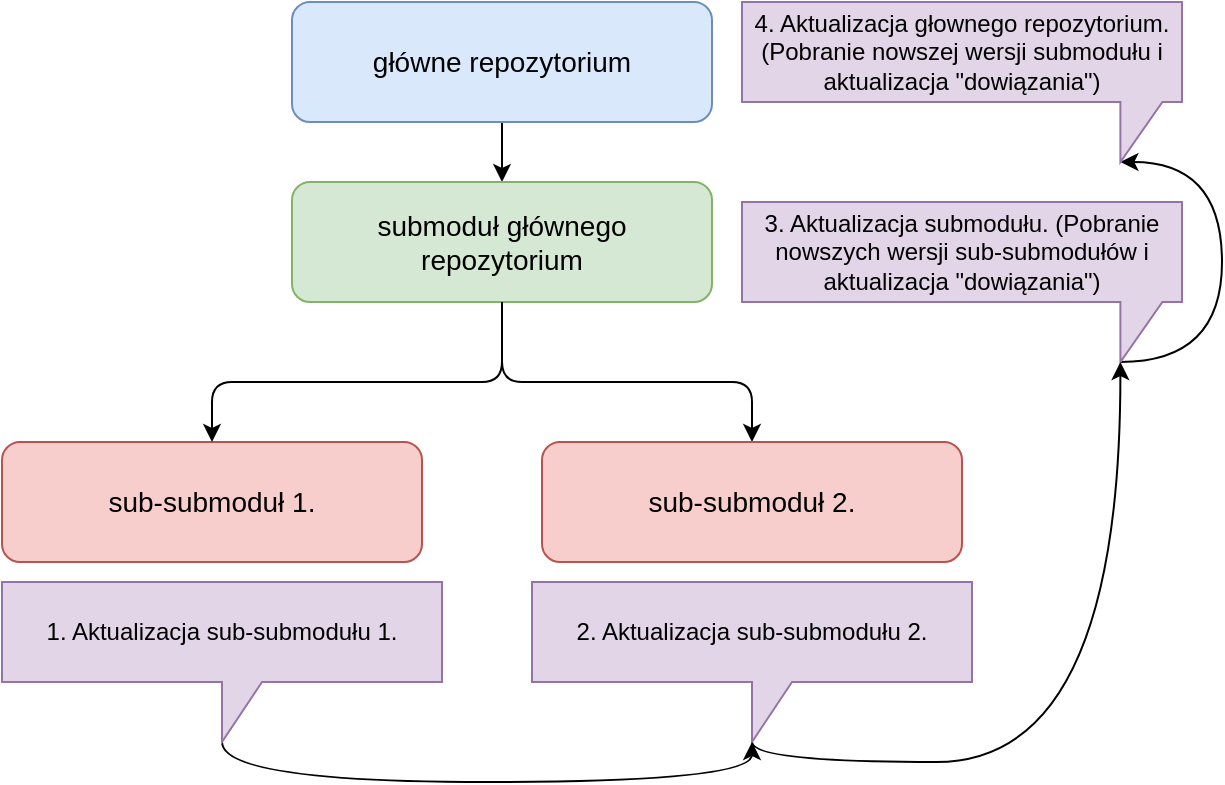 <mxfile version="14.7.4" type="embed"><diagram id="HBUWv1KUKaViyYJC_9qQ" name="Page-1"><mxGraphModel dx="1655" dy="830" grid="1" gridSize="10" guides="1" tooltips="1" connect="1" arrows="1" fold="1" page="1" pageScale="1" pageWidth="640" pageHeight="409" math="0" shadow="0"><root><mxCell id="0"/><mxCell id="1" parent="0"/><mxCell id="eUGhSfrEYsO9ofLQ2rzT-5" style="edgeStyle=none;rounded=1;orthogonalLoop=1;jettySize=auto;html=1;exitX=0.5;exitY=1;exitDx=0;exitDy=0;entryX=0.5;entryY=0;entryDx=0;entryDy=0;strokeColor=#000000;" parent="1" source="mBkMi_G-tllOC6JL7qkQ-3" target="mBkMi_G-tllOC6JL7qkQ-6" edge="1"><mxGeometry relative="1" as="geometry"/></mxCell><mxCell id="mBkMi_G-tllOC6JL7qkQ-3" value="główne repozytorium" style="rounded=1;whiteSpace=wrap;html=1;fontSize=14;fillColor=#dae8fc;strokeColor=#6c8ebf;" parent="1" vertex="1"><mxGeometry x="165" y="10" width="210" height="60" as="geometry"/></mxCell><mxCell id="eUGhSfrEYsO9ofLQ2rzT-2" style="rounded=1;orthogonalLoop=1;jettySize=auto;html=1;exitX=0.5;exitY=1;exitDx=0;exitDy=0;entryX=0.5;entryY=0;entryDx=0;entryDy=0;edgeStyle=orthogonalEdgeStyle;" parent="1" source="mBkMi_G-tllOC6JL7qkQ-6" target="eUGhSfrEYsO9ofLQ2rzT-1" edge="1"><mxGeometry relative="1" as="geometry"><Array as="points"><mxPoint x="270" y="200"/><mxPoint x="395" y="200"/></Array></mxGeometry></mxCell><mxCell id="mBkMi_G-tllOC6JL7qkQ-6" value="submoduł głównego repozytorium" style="rounded=1;whiteSpace=wrap;html=1;fontSize=14;fillColor=#d5e8d4;strokeColor=#82b366;" parent="1" vertex="1"><mxGeometry x="165" y="100" width="210" height="60" as="geometry"/></mxCell><mxCell id="mBkMi_G-tllOC6JL7qkQ-7" value="sub-submoduł 1." style="rounded=1;whiteSpace=wrap;html=1;fontSize=14;fillColor=#f8cecc;strokeColor=#b85450;" parent="1" vertex="1"><mxGeometry x="20" y="230" width="210" height="60" as="geometry"/></mxCell><mxCell id="mBkMi_G-tllOC6JL7qkQ-9" value="" style="endArrow=classic;html=1;fontSize=14;exitX=0.5;exitY=1;exitDx=0;exitDy=0;entryX=0.5;entryY=0;entryDx=0;entryDy=0;edgeStyle=orthogonalEdgeStyle;" parent="1" source="mBkMi_G-tllOC6JL7qkQ-6" target="mBkMi_G-tllOC6JL7qkQ-7" edge="1"><mxGeometry width="50" height="50" relative="1" as="geometry"><mxPoint x="410" y="360" as="sourcePoint"/><mxPoint x="460" y="310" as="targetPoint"/><Array as="points"><mxPoint x="270" y="200"/><mxPoint x="125" y="200"/></Array></mxGeometry></mxCell><mxCell id="eUGhSfrEYsO9ofLQ2rzT-1" value="sub-submoduł 2." style="rounded=1;whiteSpace=wrap;html=1;fontSize=14;fillColor=#f8cecc;strokeColor=#b85450;" parent="1" vertex="1"><mxGeometry x="290" y="230" width="210" height="60" as="geometry"/></mxCell><mxCell id="eUGhSfrEYsO9ofLQ2rzT-17" style="edgeStyle=orthogonalEdgeStyle;curved=1;rounded=1;orthogonalLoop=1;jettySize=auto;html=1;exitX=0;exitY=0;exitDx=189.2;exitDy=80;exitPerimeter=0;entryX=0;entryY=0;entryDx=189.2;entryDy=80;entryPerimeter=0;strokeColor=#000000;" parent="1" source="eUGhSfrEYsO9ofLQ2rzT-11" target="eUGhSfrEYsO9ofLQ2rzT-16" edge="1"><mxGeometry relative="1" as="geometry"><Array as="points"><mxPoint x="630" y="190"/><mxPoint x="630" y="90"/></Array></mxGeometry></mxCell><mxCell id="eUGhSfrEYsO9ofLQ2rzT-11" value="&lt;span&gt;3. Aktualizacja submodułu. (Pobranie nowszych wersji sub-submodułów i aktualizacja &quot;dowiązania&quot;)&lt;/span&gt;" style="shape=callout;whiteSpace=wrap;html=1;perimeter=calloutPerimeter;fillColor=#e1d5e7;strokeColor=#9673a6;base=21;size=30;position=0.86;position2=0.86;" parent="1" vertex="1"><mxGeometry x="390" y="110" width="220" height="80" as="geometry"/></mxCell><mxCell id="eUGhSfrEYsO9ofLQ2rzT-15" style="edgeStyle=orthogonalEdgeStyle;curved=1;rounded=1;orthogonalLoop=1;jettySize=auto;html=1;exitX=0;exitY=0;exitDx=110;exitDy=80;exitPerimeter=0;entryX=0;entryY=0;entryDx=189.2;entryDy=80;entryPerimeter=0;strokeColor=#000000;" parent="1" source="eUGhSfrEYsO9ofLQ2rzT-12" target="eUGhSfrEYsO9ofLQ2rzT-11" edge="1"><mxGeometry relative="1" as="geometry"><Array as="points"><mxPoint x="395" y="390"/><mxPoint x="579" y="390"/></Array></mxGeometry></mxCell><mxCell id="eUGhSfrEYsO9ofLQ2rzT-12" value="&lt;span&gt;2. Aktualizacja sub-submodułu 2.&lt;/span&gt;" style="shape=callout;whiteSpace=wrap;html=1;perimeter=calloutPerimeter;fillColor=#e1d5e7;strokeColor=#9673a6;" parent="1" vertex="1"><mxGeometry x="285" y="300" width="220" height="80" as="geometry"/></mxCell><mxCell id="eUGhSfrEYsO9ofLQ2rzT-14" style="edgeStyle=orthogonalEdgeStyle;curved=1;rounded=1;orthogonalLoop=1;jettySize=auto;html=1;exitX=0;exitY=0;exitDx=110;exitDy=80;exitPerimeter=0;entryX=0;entryY=0;entryDx=110;entryDy=80;entryPerimeter=0;strokeColor=#000000;" parent="1" source="eUGhSfrEYsO9ofLQ2rzT-13" target="eUGhSfrEYsO9ofLQ2rzT-12" edge="1"><mxGeometry relative="1" as="geometry"><Array as="points"><mxPoint x="130" y="400"/><mxPoint x="395" y="400"/></Array></mxGeometry></mxCell><mxCell id="eUGhSfrEYsO9ofLQ2rzT-13" value="&lt;span&gt;1. Aktualizacja sub-submodułu 1.&lt;/span&gt;" style="shape=callout;whiteSpace=wrap;html=1;perimeter=calloutPerimeter;fillColor=#e1d5e7;strokeColor=#9673a6;" parent="1" vertex="1"><mxGeometry x="20" y="300" width="220" height="80" as="geometry"/></mxCell><mxCell id="eUGhSfrEYsO9ofLQ2rzT-16" value="&lt;span&gt;4. Aktualizacja głownego repozytorium. (Pobranie nowszej wersji submodułu i aktualizacja &quot;dowiązania&quot;)&lt;/span&gt;" style="shape=callout;whiteSpace=wrap;html=1;perimeter=calloutPerimeter;fillColor=#e1d5e7;strokeColor=#9673a6;base=21;size=30;position=0.86;position2=0.86;" parent="1" vertex="1"><mxGeometry x="390" y="10" width="220" height="80" as="geometry"/></mxCell></root></mxGraphModel></diagram></mxfile>